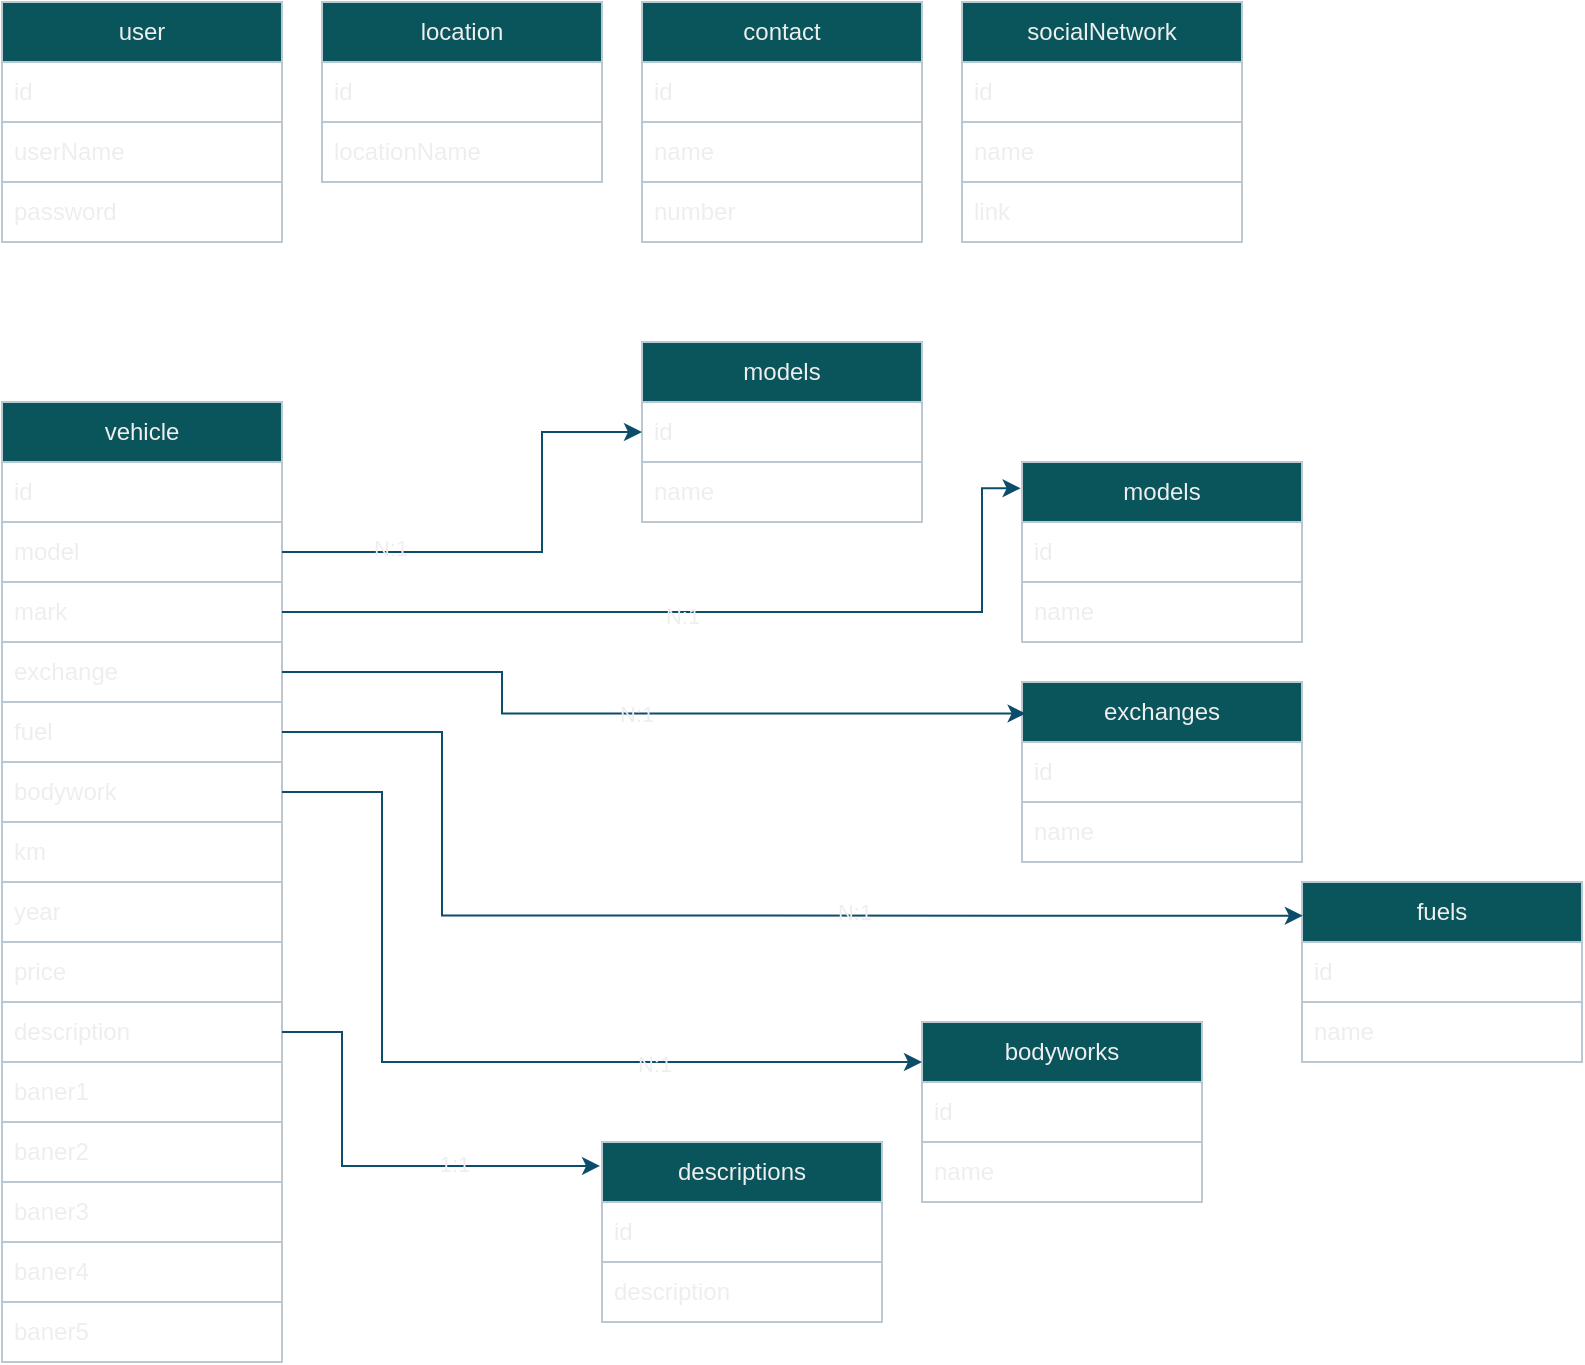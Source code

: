 <mxfile version="25.0.1">
  <diagram name="Página-1" id="mLCh0vMn2q3OIdAzemRB">
    <mxGraphModel dx="989" dy="577" grid="1" gridSize="10" guides="1" tooltips="1" connect="1" arrows="1" fold="1" page="1" pageScale="1" pageWidth="827" pageHeight="1169" background="none" math="0" shadow="0">
      <root>
        <mxCell id="0" />
        <mxCell id="1" parent="0" />
        <mxCell id="wS5otDTl_QhqCE7F74CY-8" value="user" style="swimlane;fontStyle=0;childLayout=stackLayout;horizontal=1;startSize=30;horizontalStack=0;resizeParent=1;resizeParentMax=0;resizeLast=0;collapsible=1;marginBottom=0;whiteSpace=wrap;html=1;labelBackgroundColor=none;fillColor=#09555B;strokeColor=#BAC8D3;fontColor=#EEEEEE;rounded=0;swimlaneLine=1;shadow=0;" parent="1" vertex="1">
          <mxGeometry x="18" y="80" width="140" height="120" as="geometry" />
        </mxCell>
        <mxCell id="wS5otDTl_QhqCE7F74CY-9" value="id" style="text;strokeColor=#BAC8D3;fillColor=none;align=left;verticalAlign=middle;spacingLeft=4;spacingRight=4;overflow=hidden;points=[[0,0.5],[1,0.5]];portConstraint=eastwest;rotatable=0;whiteSpace=wrap;html=1;labelBackgroundColor=none;fontColor=#EEEEEE;rounded=0;swimlaneLine=1;shadow=0;" parent="wS5otDTl_QhqCE7F74CY-8" vertex="1">
          <mxGeometry y="30" width="140" height="30" as="geometry" />
        </mxCell>
        <mxCell id="wS5otDTl_QhqCE7F74CY-10" value="userName" style="text;strokeColor=#BAC8D3;fillColor=none;align=left;verticalAlign=middle;spacingLeft=4;spacingRight=4;overflow=hidden;points=[[0,0.5],[1,0.5]];portConstraint=eastwest;rotatable=0;whiteSpace=wrap;html=1;labelBackgroundColor=none;fontColor=#EEEEEE;rounded=0;swimlaneLine=1;shadow=0;" parent="wS5otDTl_QhqCE7F74CY-8" vertex="1">
          <mxGeometry y="60" width="140" height="30" as="geometry" />
        </mxCell>
        <mxCell id="wS5otDTl_QhqCE7F74CY-11" value="password" style="text;strokeColor=#BAC8D3;fillColor=none;align=left;verticalAlign=middle;spacingLeft=4;spacingRight=4;overflow=hidden;points=[[0,0.5],[1,0.5]];portConstraint=eastwest;rotatable=0;whiteSpace=wrap;html=1;labelBackgroundColor=none;fontColor=#EEEEEE;rounded=0;swimlaneLine=1;shadow=0;" parent="wS5otDTl_QhqCE7F74CY-8" vertex="1">
          <mxGeometry y="90" width="140" height="30" as="geometry" />
        </mxCell>
        <mxCell id="wS5otDTl_QhqCE7F74CY-17" value="location" style="swimlane;fontStyle=0;childLayout=stackLayout;horizontal=1;startSize=30;horizontalStack=0;resizeParent=1;resizeParentMax=0;resizeLast=0;collapsible=1;marginBottom=0;whiteSpace=wrap;html=1;labelBackgroundColor=none;fillColor=#09555B;strokeColor=#BAC8D3;fontColor=#EEEEEE;rounded=0;swimlaneLine=1;shadow=0;" parent="1" vertex="1">
          <mxGeometry x="178" y="80" width="140" height="90" as="geometry" />
        </mxCell>
        <mxCell id="wS5otDTl_QhqCE7F74CY-18" value="id" style="text;strokeColor=#BAC8D3;fillColor=none;align=left;verticalAlign=middle;spacingLeft=4;spacingRight=4;overflow=hidden;points=[[0,0.5],[1,0.5]];portConstraint=eastwest;rotatable=0;whiteSpace=wrap;html=1;labelBackgroundColor=none;fontColor=#EEEEEE;rounded=0;swimlaneLine=1;shadow=0;" parent="wS5otDTl_QhqCE7F74CY-17" vertex="1">
          <mxGeometry y="30" width="140" height="30" as="geometry" />
        </mxCell>
        <mxCell id="wS5otDTl_QhqCE7F74CY-19" value="locationName" style="text;strokeColor=#BAC8D3;fillColor=none;align=left;verticalAlign=middle;spacingLeft=4;spacingRight=4;overflow=hidden;points=[[0,0.5],[1,0.5]];portConstraint=eastwest;rotatable=0;whiteSpace=wrap;html=1;labelBackgroundColor=none;fontColor=#EEEEEE;rounded=0;swimlaneLine=1;shadow=0;" parent="wS5otDTl_QhqCE7F74CY-17" vertex="1">
          <mxGeometry y="60" width="140" height="30" as="geometry" />
        </mxCell>
        <mxCell id="wS5otDTl_QhqCE7F74CY-22" value="contact" style="swimlane;fontStyle=0;childLayout=stackLayout;horizontal=1;startSize=30;horizontalStack=0;resizeParent=1;resizeParentMax=0;resizeLast=0;collapsible=1;marginBottom=0;whiteSpace=wrap;html=1;labelBackgroundColor=none;fillColor=#09555B;strokeColor=#BAC8D3;fontColor=#EEEEEE;rounded=0;swimlaneLine=1;shadow=0;" parent="1" vertex="1">
          <mxGeometry x="338" y="80" width="140" height="120" as="geometry" />
        </mxCell>
        <mxCell id="wS5otDTl_QhqCE7F74CY-23" value="id" style="text;strokeColor=#BAC8D3;fillColor=none;align=left;verticalAlign=middle;spacingLeft=4;spacingRight=4;overflow=hidden;points=[[0,0.5],[1,0.5]];portConstraint=eastwest;rotatable=0;whiteSpace=wrap;html=1;labelBackgroundColor=none;fontColor=#EEEEEE;rounded=0;swimlaneLine=1;shadow=0;" parent="wS5otDTl_QhqCE7F74CY-22" vertex="1">
          <mxGeometry y="30" width="140" height="30" as="geometry" />
        </mxCell>
        <mxCell id="wS5otDTl_QhqCE7F74CY-24" value="name" style="text;strokeColor=#BAC8D3;fillColor=none;align=left;verticalAlign=middle;spacingLeft=4;spacingRight=4;overflow=hidden;points=[[0,0.5],[1,0.5]];portConstraint=eastwest;rotatable=0;whiteSpace=wrap;html=1;labelBackgroundColor=none;fontColor=#EEEEEE;rounded=0;swimlaneLine=1;shadow=0;" parent="wS5otDTl_QhqCE7F74CY-22" vertex="1">
          <mxGeometry y="60" width="140" height="30" as="geometry" />
        </mxCell>
        <mxCell id="wS5otDTl_QhqCE7F74CY-26" value="number" style="text;strokeColor=#BAC8D3;fillColor=none;align=left;verticalAlign=middle;spacingLeft=4;spacingRight=4;overflow=hidden;points=[[0,0.5],[1,0.5]];portConstraint=eastwest;rotatable=0;whiteSpace=wrap;html=1;labelBackgroundColor=none;fontColor=#EEEEEE;rounded=0;swimlaneLine=1;shadow=0;" parent="wS5otDTl_QhqCE7F74CY-22" vertex="1">
          <mxGeometry y="90" width="140" height="30" as="geometry" />
        </mxCell>
        <mxCell id="wS5otDTl_QhqCE7F74CY-31" value="&lt;div&gt;socialNetwork&lt;/div&gt;" style="swimlane;fontStyle=0;childLayout=stackLayout;horizontal=1;startSize=30;horizontalStack=0;resizeParent=1;resizeParentMax=0;resizeLast=0;collapsible=1;marginBottom=0;whiteSpace=wrap;html=1;labelBackgroundColor=none;fillColor=#09555B;strokeColor=#BAC8D3;fontColor=#EEEEEE;rounded=0;swimlaneLine=1;shadow=0;" parent="1" vertex="1">
          <mxGeometry x="498" y="80" width="140" height="120" as="geometry" />
        </mxCell>
        <mxCell id="wS5otDTl_QhqCE7F74CY-32" value="id" style="text;strokeColor=#BAC8D3;fillColor=none;align=left;verticalAlign=middle;spacingLeft=4;spacingRight=4;overflow=hidden;points=[[0,0.5],[1,0.5]];portConstraint=eastwest;rotatable=0;whiteSpace=wrap;html=1;labelBackgroundColor=none;fontColor=#EEEEEE;rounded=0;swimlaneLine=1;shadow=0;" parent="wS5otDTl_QhqCE7F74CY-31" vertex="1">
          <mxGeometry y="30" width="140" height="30" as="geometry" />
        </mxCell>
        <mxCell id="wS5otDTl_QhqCE7F74CY-33" value="name" style="text;strokeColor=#BAC8D3;fillColor=none;align=left;verticalAlign=middle;spacingLeft=4;spacingRight=4;overflow=hidden;points=[[0,0.5],[1,0.5]];portConstraint=eastwest;rotatable=0;whiteSpace=wrap;html=1;labelBackgroundColor=none;fontColor=#EEEEEE;rounded=0;swimlaneLine=1;shadow=0;" parent="wS5otDTl_QhqCE7F74CY-31" vertex="1">
          <mxGeometry y="60" width="140" height="30" as="geometry" />
        </mxCell>
        <mxCell id="wS5otDTl_QhqCE7F74CY-34" value="link" style="text;strokeColor=#BAC8D3;fillColor=none;align=left;verticalAlign=middle;spacingLeft=4;spacingRight=4;overflow=hidden;points=[[0,0.5],[1,0.5]];portConstraint=eastwest;rotatable=0;whiteSpace=wrap;html=1;labelBackgroundColor=none;fontColor=#EEEEEE;rounded=0;swimlaneLine=1;shadow=0;" parent="wS5otDTl_QhqCE7F74CY-31" vertex="1">
          <mxGeometry y="90" width="140" height="30" as="geometry" />
        </mxCell>
        <mxCell id="wS5otDTl_QhqCE7F74CY-35" value="&lt;div&gt;vehicle&lt;/div&gt;" style="swimlane;fontStyle=0;childLayout=stackLayout;horizontal=1;startSize=30;horizontalStack=0;resizeParent=1;resizeParentMax=0;resizeLast=0;collapsible=1;marginBottom=0;whiteSpace=wrap;html=1;labelBackgroundColor=none;fillColor=#09555B;strokeColor=#BAC8D3;fontColor=#EEEEEE;rounded=0;swimlaneLine=1;shadow=0;" parent="1" vertex="1">
          <mxGeometry x="18" y="280" width="140" height="480" as="geometry" />
        </mxCell>
        <mxCell id="wS5otDTl_QhqCE7F74CY-36" value="id" style="text;strokeColor=#BAC8D3;fillColor=none;align=left;verticalAlign=middle;spacingLeft=4;spacingRight=4;overflow=hidden;points=[[0,0.5],[1,0.5]];portConstraint=eastwest;rotatable=0;whiteSpace=wrap;html=1;labelBackgroundColor=none;fontColor=#EEEEEE;rounded=0;swimlaneLine=1;shadow=0;" parent="wS5otDTl_QhqCE7F74CY-35" vertex="1">
          <mxGeometry y="30" width="140" height="30" as="geometry" />
        </mxCell>
        <mxCell id="wS5otDTl_QhqCE7F74CY-37" value="model" style="text;strokeColor=#BAC8D3;fillColor=none;align=left;verticalAlign=middle;spacingLeft=4;spacingRight=4;overflow=hidden;points=[[0,0.5],[1,0.5]];portConstraint=eastwest;rotatable=0;whiteSpace=wrap;html=1;labelBackgroundColor=none;fontColor=#EEEEEE;rounded=0;swimlaneLine=1;shadow=0;" parent="wS5otDTl_QhqCE7F74CY-35" vertex="1">
          <mxGeometry y="60" width="140" height="30" as="geometry" />
        </mxCell>
        <mxCell id="wS5otDTl_QhqCE7F74CY-38" value="mark" style="text;strokeColor=#BAC8D3;fillColor=none;align=left;verticalAlign=middle;spacingLeft=4;spacingRight=4;overflow=hidden;points=[[0,0.5],[1,0.5]];portConstraint=eastwest;rotatable=0;whiteSpace=wrap;html=1;labelBackgroundColor=none;fontColor=#EEEEEE;rounded=0;swimlaneLine=1;shadow=0;" parent="wS5otDTl_QhqCE7F74CY-35" vertex="1">
          <mxGeometry y="90" width="140" height="30" as="geometry" />
        </mxCell>
        <mxCell id="wS5otDTl_QhqCE7F74CY-39" value="&lt;div&gt;exchange&lt;/div&gt;" style="text;strokeColor=#BAC8D3;fillColor=none;align=left;verticalAlign=middle;spacingLeft=4;spacingRight=4;overflow=hidden;points=[[0,0.5],[1,0.5]];portConstraint=eastwest;rotatable=0;whiteSpace=wrap;html=1;labelBackgroundColor=none;fontColor=#EEEEEE;rounded=0;swimlaneLine=1;shadow=0;" parent="wS5otDTl_QhqCE7F74CY-35" vertex="1">
          <mxGeometry y="120" width="140" height="30" as="geometry" />
        </mxCell>
        <mxCell id="wS5otDTl_QhqCE7F74CY-40" value="fuel" style="text;strokeColor=#BAC8D3;fillColor=none;align=left;verticalAlign=middle;spacingLeft=4;spacingRight=4;overflow=hidden;points=[[0,0.5],[1,0.5]];portConstraint=eastwest;rotatable=0;whiteSpace=wrap;html=1;labelBackgroundColor=none;fontColor=#EEEEEE;rounded=0;swimlaneLine=1;shadow=0;" parent="wS5otDTl_QhqCE7F74CY-35" vertex="1">
          <mxGeometry y="150" width="140" height="30" as="geometry" />
        </mxCell>
        <mxCell id="wS5otDTl_QhqCE7F74CY-41" value="bodywork" style="text;strokeColor=#BAC8D3;fillColor=none;align=left;verticalAlign=middle;spacingLeft=4;spacingRight=4;overflow=hidden;points=[[0,0.5],[1,0.5]];portConstraint=eastwest;rotatable=0;whiteSpace=wrap;html=1;labelBackgroundColor=none;fontColor=#EEEEEE;rounded=0;swimlaneLine=1;shadow=0;" parent="wS5otDTl_QhqCE7F74CY-35" vertex="1">
          <mxGeometry y="180" width="140" height="30" as="geometry" />
        </mxCell>
        <mxCell id="wS5otDTl_QhqCE7F74CY-42" value="km" style="text;strokeColor=#BAC8D3;fillColor=none;align=left;verticalAlign=middle;spacingLeft=4;spacingRight=4;overflow=hidden;points=[[0,0.5],[1,0.5]];portConstraint=eastwest;rotatable=0;whiteSpace=wrap;html=1;labelBackgroundColor=none;fontColor=#EEEEEE;rounded=0;swimlaneLine=1;shadow=0;" parent="wS5otDTl_QhqCE7F74CY-35" vertex="1">
          <mxGeometry y="210" width="140" height="30" as="geometry" />
        </mxCell>
        <mxCell id="wS5otDTl_QhqCE7F74CY-43" value="year" style="text;strokeColor=#BAC8D3;fillColor=none;align=left;verticalAlign=middle;spacingLeft=4;spacingRight=4;overflow=hidden;points=[[0,0.5],[1,0.5]];portConstraint=eastwest;rotatable=0;whiteSpace=wrap;html=1;labelBackgroundColor=none;fontColor=#EEEEEE;rounded=0;swimlaneLine=1;shadow=0;" parent="wS5otDTl_QhqCE7F74CY-35" vertex="1">
          <mxGeometry y="240" width="140" height="30" as="geometry" />
        </mxCell>
        <mxCell id="wS5otDTl_QhqCE7F74CY-44" value="price" style="text;strokeColor=#BAC8D3;fillColor=none;align=left;verticalAlign=middle;spacingLeft=4;spacingRight=4;overflow=hidden;points=[[0,0.5],[1,0.5]];portConstraint=eastwest;rotatable=0;whiteSpace=wrap;html=1;labelBackgroundColor=none;fontColor=#EEEEEE;rounded=0;swimlaneLine=1;shadow=0;" parent="wS5otDTl_QhqCE7F74CY-35" vertex="1">
          <mxGeometry y="270" width="140" height="30" as="geometry" />
        </mxCell>
        <mxCell id="wS5otDTl_QhqCE7F74CY-45" value="description" style="text;strokeColor=#BAC8D3;fillColor=none;align=left;verticalAlign=middle;spacingLeft=4;spacingRight=4;overflow=hidden;points=[[0,0.5],[1,0.5]];portConstraint=eastwest;rotatable=0;whiteSpace=wrap;html=1;labelBackgroundColor=none;fontColor=#EEEEEE;rounded=0;swimlaneLine=1;shadow=0;" parent="wS5otDTl_QhqCE7F74CY-35" vertex="1">
          <mxGeometry y="300" width="140" height="30" as="geometry" />
        </mxCell>
        <mxCell id="wS5otDTl_QhqCE7F74CY-46" value="baner1" style="text;strokeColor=#BAC8D3;fillColor=none;align=left;verticalAlign=middle;spacingLeft=4;spacingRight=4;overflow=hidden;points=[[0,0.5],[1,0.5]];portConstraint=eastwest;rotatable=0;whiteSpace=wrap;html=1;labelBackgroundColor=none;fontColor=#EEEEEE;rounded=0;swimlaneLine=1;shadow=0;" parent="wS5otDTl_QhqCE7F74CY-35" vertex="1">
          <mxGeometry y="330" width="140" height="30" as="geometry" />
        </mxCell>
        <mxCell id="wS5otDTl_QhqCE7F74CY-48" value="baner2" style="text;strokeColor=#BAC8D3;fillColor=none;align=left;verticalAlign=middle;spacingLeft=4;spacingRight=4;overflow=hidden;points=[[0,0.5],[1,0.5]];portConstraint=eastwest;rotatable=0;whiteSpace=wrap;html=1;labelBackgroundColor=none;fontColor=#EEEEEE;rounded=0;swimlaneLine=1;shadow=0;" parent="wS5otDTl_QhqCE7F74CY-35" vertex="1">
          <mxGeometry y="360" width="140" height="30" as="geometry" />
        </mxCell>
        <mxCell id="wS5otDTl_QhqCE7F74CY-49" value="baner3" style="text;strokeColor=#BAC8D3;fillColor=none;align=left;verticalAlign=middle;spacingLeft=4;spacingRight=4;overflow=hidden;points=[[0,0.5],[1,0.5]];portConstraint=eastwest;rotatable=0;whiteSpace=wrap;html=1;labelBackgroundColor=none;fontColor=#EEEEEE;rounded=0;swimlaneLine=1;shadow=0;" parent="wS5otDTl_QhqCE7F74CY-35" vertex="1">
          <mxGeometry y="390" width="140" height="30" as="geometry" />
        </mxCell>
        <mxCell id="wS5otDTl_QhqCE7F74CY-50" value="baner4" style="text;strokeColor=#BAC8D3;fillColor=none;align=left;verticalAlign=middle;spacingLeft=4;spacingRight=4;overflow=hidden;points=[[0,0.5],[1,0.5]];portConstraint=eastwest;rotatable=0;whiteSpace=wrap;html=1;labelBackgroundColor=none;fontColor=#EEEEEE;rounded=0;swimlaneLine=1;shadow=0;" parent="wS5otDTl_QhqCE7F74CY-35" vertex="1">
          <mxGeometry y="420" width="140" height="30" as="geometry" />
        </mxCell>
        <mxCell id="wS5otDTl_QhqCE7F74CY-51" value="baner5" style="text;strokeColor=#BAC8D3;fillColor=none;align=left;verticalAlign=middle;spacingLeft=4;spacingRight=4;overflow=hidden;points=[[0,0.5],[1,0.5]];portConstraint=eastwest;rotatable=0;whiteSpace=wrap;html=1;labelBackgroundColor=none;fontColor=#EEEEEE;rounded=0;swimlaneLine=1;shadow=0;" parent="wS5otDTl_QhqCE7F74CY-35" vertex="1">
          <mxGeometry y="450" width="140" height="30" as="geometry" />
        </mxCell>
        <mxCell id="wS5otDTl_QhqCE7F74CY-54" value="models" style="swimlane;fontStyle=0;childLayout=stackLayout;horizontal=1;startSize=30;horizontalStack=0;resizeParent=1;resizeParentMax=0;resizeLast=0;collapsible=1;marginBottom=0;whiteSpace=wrap;html=1;labelBackgroundColor=none;fillColor=#09555B;strokeColor=#BAC8D3;rounded=0;fontColor=#EEEEEE;swimlaneLine=1;shadow=0;" parent="1" vertex="1">
          <mxGeometry x="338" y="250" width="140" height="90" as="geometry" />
        </mxCell>
        <mxCell id="wS5otDTl_QhqCE7F74CY-55" value="id" style="text;strokeColor=#BAC8D3;fillColor=none;align=left;verticalAlign=middle;spacingLeft=4;spacingRight=4;overflow=hidden;points=[[0,0.5],[1,0.5]];portConstraint=eastwest;rotatable=0;whiteSpace=wrap;html=1;labelBackgroundColor=none;fontColor=#EEEEEE;rounded=0;swimlaneLine=1;shadow=0;" parent="wS5otDTl_QhqCE7F74CY-54" vertex="1">
          <mxGeometry y="30" width="140" height="30" as="geometry" />
        </mxCell>
        <mxCell id="wS5otDTl_QhqCE7F74CY-56" value="name" style="text;strokeColor=#BAC8D3;fillColor=none;align=left;verticalAlign=middle;spacingLeft=4;spacingRight=4;overflow=hidden;points=[[0,0.5],[1,0.5]];portConstraint=eastwest;rotatable=0;whiteSpace=wrap;html=1;labelBackgroundColor=none;fontColor=#EEEEEE;rounded=0;swimlaneLine=1;shadow=0;" parent="wS5otDTl_QhqCE7F74CY-54" vertex="1">
          <mxGeometry y="60" width="140" height="30" as="geometry" />
        </mxCell>
        <mxCell id="wS5otDTl_QhqCE7F74CY-59" style="edgeStyle=orthogonalEdgeStyle;rounded=0;orthogonalLoop=1;jettySize=auto;html=1;entryX=0;entryY=0.5;entryDx=0;entryDy=0;labelBackgroundColor=none;strokeColor=#0B4D6A;fontColor=default;swimlaneLine=1;shadow=0;" parent="1" source="wS5otDTl_QhqCE7F74CY-37" target="wS5otDTl_QhqCE7F74CY-55" edge="1">
          <mxGeometry relative="1" as="geometry">
            <Array as="points">
              <mxPoint x="288" y="355" />
              <mxPoint x="288" y="295" />
            </Array>
          </mxGeometry>
        </mxCell>
        <mxCell id="wS5otDTl_QhqCE7F74CY-99" value="N:1" style="edgeLabel;html=1;align=center;verticalAlign=middle;resizable=0;points=[];strokeColor=#BAC8D3;fontColor=#EEEEEE;fillColor=#09555B;labelBackgroundColor=none;" parent="wS5otDTl_QhqCE7F74CY-59" vertex="1" connectable="0">
          <mxGeometry x="-0.556" y="2" relative="1" as="geometry">
            <mxPoint as="offset" />
          </mxGeometry>
        </mxCell>
        <mxCell id="wS5otDTl_QhqCE7F74CY-60" value="models" style="swimlane;fontStyle=0;childLayout=stackLayout;horizontal=1;startSize=30;horizontalStack=0;resizeParent=1;resizeParentMax=0;resizeLast=0;collapsible=1;marginBottom=0;whiteSpace=wrap;html=1;labelBackgroundColor=none;fillColor=#09555B;strokeColor=#BAC8D3;rounded=0;fontColor=#EEEEEE;swimlaneLine=1;shadow=0;" parent="1" vertex="1">
          <mxGeometry x="528" y="310" width="140" height="90" as="geometry" />
        </mxCell>
        <mxCell id="wS5otDTl_QhqCE7F74CY-61" value="id" style="text;strokeColor=#BAC8D3;fillColor=none;align=left;verticalAlign=middle;spacingLeft=4;spacingRight=4;overflow=hidden;points=[[0,0.5],[1,0.5]];portConstraint=eastwest;rotatable=0;whiteSpace=wrap;html=1;labelBackgroundColor=none;fontColor=#EEEEEE;rounded=0;swimlaneLine=1;shadow=0;" parent="wS5otDTl_QhqCE7F74CY-60" vertex="1">
          <mxGeometry y="30" width="140" height="30" as="geometry" />
        </mxCell>
        <mxCell id="wS5otDTl_QhqCE7F74CY-62" value="name" style="text;strokeColor=#BAC8D3;fillColor=none;align=left;verticalAlign=middle;spacingLeft=4;spacingRight=4;overflow=hidden;points=[[0,0.5],[1,0.5]];portConstraint=eastwest;rotatable=0;whiteSpace=wrap;html=1;labelBackgroundColor=none;fontColor=#EEEEEE;rounded=0;swimlaneLine=1;shadow=0;" parent="wS5otDTl_QhqCE7F74CY-60" vertex="1">
          <mxGeometry y="60" width="140" height="30" as="geometry" />
        </mxCell>
        <mxCell id="wS5otDTl_QhqCE7F74CY-67" value="exchanges" style="swimlane;fontStyle=0;childLayout=stackLayout;horizontal=1;startSize=30;horizontalStack=0;resizeParent=1;resizeParentMax=0;resizeLast=0;collapsible=1;marginBottom=0;whiteSpace=wrap;html=1;labelBackgroundColor=none;fillColor=#09555B;strokeColor=#BAC8D3;rounded=0;fontColor=#EEEEEE;swimlaneLine=1;shadow=0;" parent="1" vertex="1">
          <mxGeometry x="528" y="420" width="140" height="90" as="geometry" />
        </mxCell>
        <mxCell id="wS5otDTl_QhqCE7F74CY-68" value="id" style="text;strokeColor=#BAC8D3;fillColor=none;align=left;verticalAlign=middle;spacingLeft=4;spacingRight=4;overflow=hidden;points=[[0,0.5],[1,0.5]];portConstraint=eastwest;rotatable=0;whiteSpace=wrap;html=1;labelBackgroundColor=none;fontColor=#EEEEEE;rounded=0;swimlaneLine=1;shadow=0;" parent="wS5otDTl_QhqCE7F74CY-67" vertex="1">
          <mxGeometry y="30" width="140" height="30" as="geometry" />
        </mxCell>
        <mxCell id="wS5otDTl_QhqCE7F74CY-69" value="name" style="text;strokeColor=#BAC8D3;fillColor=none;align=left;verticalAlign=middle;spacingLeft=4;spacingRight=4;overflow=hidden;points=[[0,0.5],[1,0.5]];portConstraint=eastwest;rotatable=0;whiteSpace=wrap;html=1;labelBackgroundColor=none;fontColor=#EEEEEE;rounded=0;swimlaneLine=1;shadow=0;" parent="wS5otDTl_QhqCE7F74CY-67" vertex="1">
          <mxGeometry y="60" width="140" height="30" as="geometry" />
        </mxCell>
        <mxCell id="wS5otDTl_QhqCE7F74CY-71" value="fuels" style="swimlane;fontStyle=0;childLayout=stackLayout;horizontal=1;startSize=30;horizontalStack=0;resizeParent=1;resizeParentMax=0;resizeLast=0;collapsible=1;marginBottom=0;whiteSpace=wrap;html=1;labelBackgroundColor=none;fillColor=#09555B;strokeColor=#BAC8D3;rounded=0;fontColor=#EEEEEE;swimlaneLine=1;shadow=0;" parent="1" vertex="1">
          <mxGeometry x="668" y="520" width="140" height="90" as="geometry" />
        </mxCell>
        <mxCell id="wS5otDTl_QhqCE7F74CY-72" value="id" style="text;strokeColor=#BAC8D3;fillColor=none;align=left;verticalAlign=middle;spacingLeft=4;spacingRight=4;overflow=hidden;points=[[0,0.5],[1,0.5]];portConstraint=eastwest;rotatable=0;whiteSpace=wrap;html=1;labelBackgroundColor=none;fontColor=#EEEEEE;rounded=0;swimlaneLine=1;shadow=0;" parent="wS5otDTl_QhqCE7F74CY-71" vertex="1">
          <mxGeometry y="30" width="140" height="30" as="geometry" />
        </mxCell>
        <mxCell id="wS5otDTl_QhqCE7F74CY-73" value="name" style="text;strokeColor=#BAC8D3;fillColor=none;align=left;verticalAlign=middle;spacingLeft=4;spacingRight=4;overflow=hidden;points=[[0,0.5],[1,0.5]];portConstraint=eastwest;rotatable=0;whiteSpace=wrap;html=1;labelBackgroundColor=none;fontColor=#EEEEEE;rounded=0;swimlaneLine=1;shadow=0;" parent="wS5otDTl_QhqCE7F74CY-71" vertex="1">
          <mxGeometry y="60" width="140" height="30" as="geometry" />
        </mxCell>
        <mxCell id="wS5otDTl_QhqCE7F74CY-75" value="&lt;span style=&quot;text-align: left;&quot;&gt;bodyworks&lt;/span&gt;" style="swimlane;fontStyle=0;childLayout=stackLayout;horizontal=1;startSize=30;horizontalStack=0;resizeParent=1;resizeParentMax=0;resizeLast=0;collapsible=1;marginBottom=0;whiteSpace=wrap;html=1;labelBackgroundColor=none;fillColor=#09555B;strokeColor=#BAC8D3;rounded=0;fontColor=#EEEEEE;swimlaneLine=1;shadow=0;" parent="1" vertex="1">
          <mxGeometry x="478" y="590" width="140" height="90" as="geometry" />
        </mxCell>
        <mxCell id="wS5otDTl_QhqCE7F74CY-76" value="id" style="text;strokeColor=#BAC8D3;fillColor=none;align=left;verticalAlign=middle;spacingLeft=4;spacingRight=4;overflow=hidden;points=[[0,0.5],[1,0.5]];portConstraint=eastwest;rotatable=0;whiteSpace=wrap;html=1;labelBackgroundColor=none;fontColor=#EEEEEE;rounded=0;swimlaneLine=1;shadow=0;" parent="wS5otDTl_QhqCE7F74CY-75" vertex="1">
          <mxGeometry y="30" width="140" height="30" as="geometry" />
        </mxCell>
        <mxCell id="wS5otDTl_QhqCE7F74CY-77" value="name" style="text;strokeColor=#BAC8D3;fillColor=none;align=left;verticalAlign=middle;spacingLeft=4;spacingRight=4;overflow=hidden;points=[[0,0.5],[1,0.5]];portConstraint=eastwest;rotatable=0;whiteSpace=wrap;html=1;labelBackgroundColor=none;fontColor=#EEEEEE;rounded=0;swimlaneLine=1;shadow=0;" parent="wS5otDTl_QhqCE7F74CY-75" vertex="1">
          <mxGeometry y="60" width="140" height="30" as="geometry" />
        </mxCell>
        <mxCell id="wS5otDTl_QhqCE7F74CY-82" value="&lt;span style=&quot;text-align: left;&quot;&gt;descriptions&lt;/span&gt;" style="swimlane;fontStyle=0;childLayout=stackLayout;horizontal=1;startSize=30;horizontalStack=0;resizeParent=1;resizeParentMax=0;resizeLast=0;collapsible=1;marginBottom=0;whiteSpace=wrap;html=1;labelBackgroundColor=none;fillColor=#09555B;strokeColor=#BAC8D3;rounded=0;fontColor=#EEEEEE;swimlaneLine=1;shadow=0;" parent="1" vertex="1">
          <mxGeometry x="318" y="650" width="140" height="90" as="geometry" />
        </mxCell>
        <mxCell id="wS5otDTl_QhqCE7F74CY-83" value="id" style="text;strokeColor=#BAC8D3;fillColor=none;align=left;verticalAlign=middle;spacingLeft=4;spacingRight=4;overflow=hidden;points=[[0,0.5],[1,0.5]];portConstraint=eastwest;rotatable=0;whiteSpace=wrap;html=1;labelBackgroundColor=none;fontColor=#EEEEEE;rounded=0;swimlaneLine=1;shadow=0;" parent="wS5otDTl_QhqCE7F74CY-82" vertex="1">
          <mxGeometry y="30" width="140" height="30" as="geometry" />
        </mxCell>
        <mxCell id="wS5otDTl_QhqCE7F74CY-84" value="description" style="text;strokeColor=#BAC8D3;fillColor=none;align=left;verticalAlign=middle;spacingLeft=4;spacingRight=4;overflow=hidden;points=[[0,0.5],[1,0.5]];portConstraint=eastwest;rotatable=0;whiteSpace=wrap;html=1;labelBackgroundColor=none;fontColor=#EEEEEE;rounded=0;swimlaneLine=1;shadow=0;" parent="wS5otDTl_QhqCE7F74CY-82" vertex="1">
          <mxGeometry y="60" width="140" height="30" as="geometry" />
        </mxCell>
        <mxCell id="wS5otDTl_QhqCE7F74CY-89" style="edgeStyle=orthogonalEdgeStyle;rounded=0;orthogonalLoop=1;jettySize=auto;html=1;strokeColor=#0B4D6A;fontColor=default;labelBackgroundColor=none;" parent="1" source="wS5otDTl_QhqCE7F74CY-41" target="wS5otDTl_QhqCE7F74CY-75" edge="1">
          <mxGeometry relative="1" as="geometry">
            <Array as="points">
              <mxPoint x="208" y="475" />
              <mxPoint x="208" y="610" />
            </Array>
          </mxGeometry>
        </mxCell>
        <mxCell id="wS5otDTl_QhqCE7F74CY-91" value="N:1" style="edgeLabel;html=1;align=center;verticalAlign=middle;resizable=0;points=[];strokeColor=#BAC8D3;fontColor=#EEEEEE;fillColor=#09555B;labelBackgroundColor=none;" parent="wS5otDTl_QhqCE7F74CY-89" vertex="1" connectable="0">
          <mxGeometry x="0.41" y="-1" relative="1" as="geometry">
            <mxPoint as="offset" />
          </mxGeometry>
        </mxCell>
        <mxCell id="wS5otDTl_QhqCE7F74CY-93" style="edgeStyle=orthogonalEdgeStyle;rounded=0;orthogonalLoop=1;jettySize=auto;html=1;entryX=0.003;entryY=0.187;entryDx=0;entryDy=0;entryPerimeter=0;strokeColor=#0B4D6A;fontColor=default;labelBackgroundColor=none;" parent="1" source="wS5otDTl_QhqCE7F74CY-40" target="wS5otDTl_QhqCE7F74CY-71" edge="1">
          <mxGeometry relative="1" as="geometry">
            <Array as="points">
              <mxPoint x="238" y="445" />
              <mxPoint x="238" y="537" />
            </Array>
          </mxGeometry>
        </mxCell>
        <mxCell id="wS5otDTl_QhqCE7F74CY-94" value="N:1" style="edgeLabel;html=1;align=center;verticalAlign=middle;resizable=0;points=[];strokeColor=#BAC8D3;fontColor=#EEEEEE;fillColor=#09555B;labelBackgroundColor=none;" parent="wS5otDTl_QhqCE7F74CY-93" vertex="1" connectable="0">
          <mxGeometry x="0.256" y="2" relative="1" as="geometry">
            <mxPoint as="offset" />
          </mxGeometry>
        </mxCell>
        <mxCell id="wS5otDTl_QhqCE7F74CY-95" style="edgeStyle=orthogonalEdgeStyle;rounded=0;orthogonalLoop=1;jettySize=auto;html=1;entryX=0.013;entryY=0.175;entryDx=0;entryDy=0;entryPerimeter=0;strokeColor=#0B4D6A;fontColor=default;labelBackgroundColor=none;" parent="1" source="wS5otDTl_QhqCE7F74CY-39" target="wS5otDTl_QhqCE7F74CY-67" edge="1">
          <mxGeometry relative="1" as="geometry">
            <Array as="points">
              <mxPoint x="268" y="415" />
              <mxPoint x="268" y="436" />
            </Array>
          </mxGeometry>
        </mxCell>
        <mxCell id="wS5otDTl_QhqCE7F74CY-96" value="N:1" style="edgeLabel;html=1;align=center;verticalAlign=middle;resizable=0;points=[];strokeColor=#BAC8D3;fontColor=#EEEEEE;fillColor=#09555B;labelBackgroundColor=none;" parent="wS5otDTl_QhqCE7F74CY-95" vertex="1" connectable="0">
          <mxGeometry x="0.006" relative="1" as="geometry">
            <mxPoint as="offset" />
          </mxGeometry>
        </mxCell>
        <mxCell id="wS5otDTl_QhqCE7F74CY-97" style="edgeStyle=orthogonalEdgeStyle;rounded=0;orthogonalLoop=1;jettySize=auto;html=1;entryX=-0.005;entryY=0.146;entryDx=0;entryDy=0;entryPerimeter=0;strokeColor=#0B4D6A;fontColor=default;labelBackgroundColor=none;" parent="1" source="wS5otDTl_QhqCE7F74CY-38" target="wS5otDTl_QhqCE7F74CY-60" edge="1">
          <mxGeometry relative="1" as="geometry">
            <Array as="points">
              <mxPoint x="508" y="385" />
              <mxPoint x="508" y="323" />
            </Array>
          </mxGeometry>
        </mxCell>
        <mxCell id="wS5otDTl_QhqCE7F74CY-98" value="N:1" style="edgeLabel;html=1;align=center;verticalAlign=middle;resizable=0;points=[];strokeColor=#BAC8D3;fontColor=#EEEEEE;fillColor=#09555B;labelBackgroundColor=none;" parent="wS5otDTl_QhqCE7F74CY-97" vertex="1" connectable="0">
          <mxGeometry x="-0.074" y="-2" relative="1" as="geometry">
            <mxPoint as="offset" />
          </mxGeometry>
        </mxCell>
        <mxCell id="wS5otDTl_QhqCE7F74CY-100" style="edgeStyle=orthogonalEdgeStyle;rounded=0;orthogonalLoop=1;jettySize=auto;html=1;entryX=-0.007;entryY=0.133;entryDx=0;entryDy=0;entryPerimeter=0;strokeColor=#0B4D6A;fontColor=default;labelBackgroundColor=none;" parent="1" source="wS5otDTl_QhqCE7F74CY-45" target="wS5otDTl_QhqCE7F74CY-82" edge="1">
          <mxGeometry relative="1" as="geometry">
            <Array as="points">
              <mxPoint x="188" y="595" />
              <mxPoint x="188" y="662" />
            </Array>
          </mxGeometry>
        </mxCell>
        <mxCell id="wS5otDTl_QhqCE7F74CY-101" value="1:1" style="edgeLabel;html=1;align=center;verticalAlign=middle;resizable=0;points=[];strokeColor=#BAC8D3;fontColor=#EEEEEE;fillColor=#09555B;labelBackgroundColor=none;" parent="wS5otDTl_QhqCE7F74CY-100" vertex="1" connectable="0">
          <mxGeometry x="0.354" y="1" relative="1" as="geometry">
            <mxPoint as="offset" />
          </mxGeometry>
        </mxCell>
      </root>
    </mxGraphModel>
  </diagram>
</mxfile>
